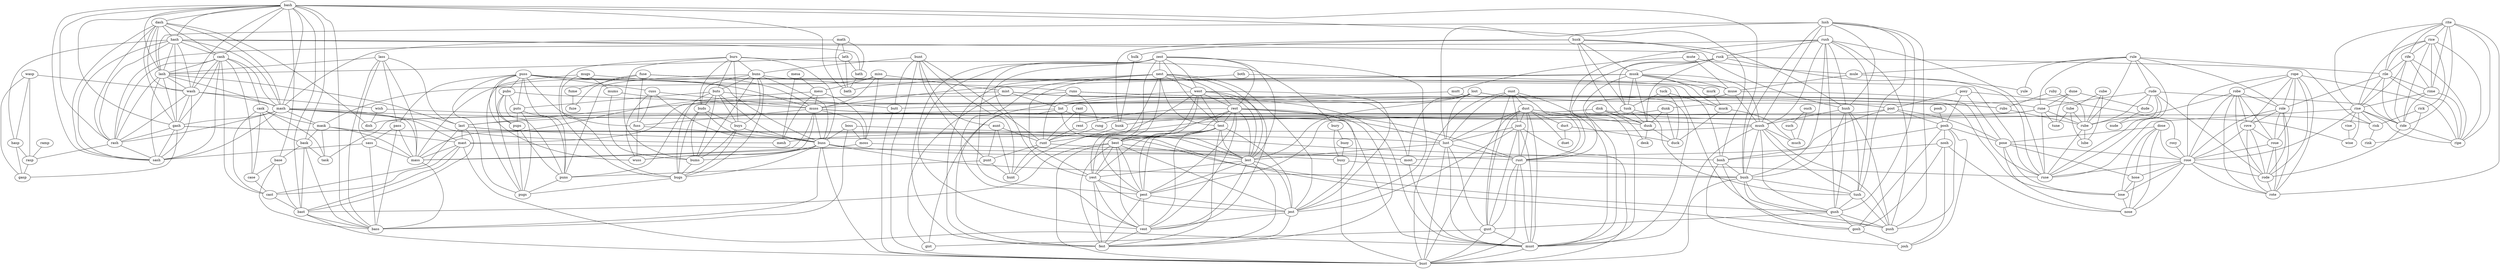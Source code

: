 graph g {
"miss" -- "mass";
"best" -- "lest";
"rite" -- "rice";
"rude" -- "dude";
"rusk" -- "dusk";
"cask" -- "case";
"rest" -- "best";
"rope" -- "roue";
"zest" -- "fest";
"post" -- "pest";
"tube" -- "rube";
"bury" -- "buoy";
"hash" -- "sash";
"cash" -- "rash";
"tusk" -- "dusk";
"puss" -- "pugs";
"oust" -- "just";
"rope" -- "rode";
"rope" -- "robe";
"hash" -- "hush";
"mist" -- "gist";
"puss" -- "buss";
"bash" -- "mash";
"hash" -- "wash";
"must" -- "bust";
"runs" -- "puns";
"roue" -- "rode";
"dunk" -- "dusk";
"rest" -- "vest";
"tuck" -- "muck";
"rune" -- "tune";
"mash" -- "rash";
"rile" -- "rise";
"dust" -- "duet";
"last" -- "bast";
"math" -- "lath";
"rant" -- "rent";
"best" -- "fest";
"zest" -- "nest";
"test" -- "jest";
"dose" -- "lose";
"mugs" -- "bugs";
"rule" -- "rude";
"mash" -- "mast";
"mums" -- "bums";
"hath" -- "bath";
"bunt" -- "runt";
"mush" -- "tush";
"gust" -- "must";
"lush" -- "bush";
"math" -- "bath";
"test" -- "pest";
"lost" -- "list";
"bunt" -- "butt";
"posy" -- "posh";
"puss" -- "puns";
"best" -- "vest";
"rile" -- "role";
"math" -- "mash";
"lass" -- "lash";
"mask" -- "task";
"pest" -- "vest";
"lash" -- "last";
"bash" -- "gash";
"burs" -- "buds";
"bunt" -- "hunt";
"bask" -- "bass";
"runs" -- "rung";
"oust" -- "must";
"pose" -- "lose";
"rube" -- "lube";
"rite" -- "ripe";
"rife" -- "rile";
"oust" -- "rust";
"sass" -- "bass";
"nosh" -- "nose";
"pose" -- "hose";
"best" -- "bast";
"buns" -- "buds";
"duct" -- "duet";
"rest" -- "lest";
"buts" -- "bums";
"lust" -- "bust";
"rude" -- "rode";
"mask" -- "mast";
"robe" -- "role";
"dash" -- "mash";
"list" -- "last";
"zest" -- "test";
"bash" -- "bosh";
"buns" -- "puns";
"puss" -- "puts";
"role" -- "roue";
"rant" -- "runt";
"runt" -- "hunt";
"pubs" -- "puns";
"runs" -- "runt";
"lath" -- "bath";
"just" -- "gust";
"rope" -- "rove";
"ouch" -- "such";
"dust" -- "gust";
"base" -- "bast";
"bush" -- "gush";
"puns" -- "pugs";
"boss" -- "bosh";
"mast" -- "most";
"lush" -- "tush";
"gash" -- "gasp";
"west" -- "test";
"lost" -- "lose";
"cube" -- "lube";
"wasp" -- "hasp";
"cash" -- "wash";
"cube" -- "tube";
"role" -- "rose";
"husk" -- "hulk";
"test" -- "yest";
"rush" -- "push";
"cask" -- "cast";
"lush" -- "mush";
"mesa" -- "mess";
"best" -- "yest";
"nest" -- "best";
"west" -- "vest";
"yest" -- "fest";
"rush" -- "hush";
"wash" -- "sash";
"bash" -- "bast";
"wash" -- "wish";
"bask" -- "task";
"ruby" -- "rubs";
"rite" -- "rime";
"muss" -- "mass";
"yest" -- "pest";
"list" -- "lust";
"rice" -- "rife";
"fuse" -- "fuze";
"boss" -- "bass";
"gash" -- "gosh";
"mast" -- "mass";
"pubs" -- "pups";
"buss" -- "bush";
"tube" -- "lube";
"ride" -- "rode";
"miss" -- "mess";
"mask" -- "bask";
"hush" -- "gush";
"posy" -- "rosy";
"robe" -- "rove";
"rove" -- "rode";
"bunt" -- "punt";
"cuss" -- "buss";
"rust" -- "gust";
"mess" -- "moss";
"rush" -- "gush";
"rove" -- "roue";
"lost" -- "post";
"cuss" -- "wuss";
"rife" -- "rise";
"muss" -- "must";
"mist" -- "mast";
"buys" -- "buss";
"mast" -- "must";
"zest" -- "yest";
"burs" -- "buys";
"rule" -- "rube";
"rime" -- "rise";
"buys" -- "bums";
"puts" -- "puns";
"dude" -- "nude";
"just" -- "bust";
"bast" -- "bust";
"gush" -- "gust";
"base" -- "bass";
"fuse" -- "ruse";
"bash" -- "rash";
"best" -- "pest";
"mash" -- "gash";
"rose" -- "lose";
"vest" -- "fest";
"ouch" -- "much";
"post" -- "pose";
"pass" -- "sass";
"lust" -- "gust";
"buns" -- "bugs";
"pest" -- "fest";
"tush" -- "gush";
"rude" -- "ruse";
"nest" -- "lest";
"wish" -- "dish";
"wasp" -- "wash";
"buds" -- "buss";
"lass" -- "mass";
"zest" -- "rest";
"dunk" -- "hunk";
"lust" -- "must";
"last" -- "cast";
"cash" -- "cast";
"mush" -- "push";
"rush" -- "ruse";
"robe" -- "rose";
"husk" -- "hush";
"hash" -- "gash";
"burs" -- "buss";
"musk" -- "tusk";
"rash" -- "rasp";
"rush" -- "bush";
"role" -- "rode";
"robe" -- "rote";
"hush" -- "bush";
"lost" -- "most";
"posh" -- "gosh";
"rove" -- "rote";
"zest" -- "pest";
"miss" -- "moss";
"ruby" -- "rube";
"rubs" -- "rube";
"rice" -- "rise";
"cash" -- "gash";
"cube" -- "rube";
"hunk" -- "hunt";
"rest" -- "pest";
"posy" -- "pose";
"lush" -- "rush";
"rude" -- "nude";
"dusk" -- "duck";
"rest" -- "jest";
"runs" -- "rubs";
"wasp" -- "gasp";
"nest" -- "fest";
"muss" -- "mush";
"dust" -- "lust";
"lest" -- "pest";
"rust" -- "bust";
"bunt" -- "bust";
"lest" -- "vest";
"burs" -- "buts";
"pubs" -- "puts";
"muse" -- "must";
"rile" -- "ride";
"rise" -- "wise";
"puss" -- "fuss";
"cash" -- "mash";
"zest" -- "jest";
"last" -- "mast";
"rope" -- "role";
"most" -- "must";
"rush" -- "rusk";
"bash" -- "dash";
"tube" -- "tune";
"sass" -- "sash";
"nest" -- "pest";
"gush" -- "push";
"buds" -- "bugs";
"rusk" -- "ruse";
"post" -- "most";
"bunt" -- "aunt";
"rush" -- "tush";
"buns" -- "buts";
"rise" -- "vise";
"rite" -- "rile";
"dust" -- "just";
"rite" -- "rife";
"boss" -- "moss";
"busy" -- "bush";
"mash" -- "sash";
"test" -- "lest";
"puss" -- "pubs";
"mugs" -- "muss";
"buts" -- "buds";
"mess" -- "mesh";
"mess" -- "muss";
"husk" -- "musk";
"bosh" -- "bush";
"hulk" -- "hunk";
"bash" -- "sash";
"bast" -- "bass";
"zest" -- "west";
"lass" -- "pass";
"bash" -- "bush";
"test" -- "fest";
"musk" -- "mask";
"dose" -- "pose";
"rise" -- "ripe";
"rash" -- "sash";
"hash" -- "cash";
"nest" -- "rest";
"moss" -- "mass";
"bugs" -- "pugs";
"musk" -- "muse";
"bunt" -- "buns";
"duct" -- "duck";
"wash" -- "rash";
"mash" -- "mesh";
"cask" -- "bask";
"muck" -- "much";
"rule" -- "role";
"rest" -- "yest";
"dash" -- "lash";
"rise" -- "risk";
"mash" -- "mass";
"bash" -- "base";
"zest" -- "vest";
"rush" -- "rust";
"bash" -- "bass";
"rube" -- "ruse";
"lest" -- "yest";
"hasp" -- "gasp";
"lass" -- "last";
"mush" -- "mesh";
"rusk" -- "musk";
"mute" -- "mutt";
"math" -- "hath";
"rune" -- "runt";
"cash" -- "case";
"test" -- "vest";
"pups" -- "puns";
"cash" -- "sash";
"wasp" -- "rasp";
"vise" -- "wise";
"hash" -- "rash";
"cuss" -- "fuss";
"dust" -- "duct";
"posh" -- "push";
"mush" -- "gush";
"tuck" -- "tusk";
"rude" -- "rube";
"nest" -- "yest";
"cash" -- "lash";
"rose" -- "ruse";
"rude" -- "ride";
"fuse" -- "muse";
"buss" -- "bugs";
"muse" -- "mush";
"lath" -- "lash";
"husk" -- "dusk";
"rune" -- "rung";
"rime" -- "ripe";
"bush" -- "bust";
"oust" -- "lust";
"puss" -- "pups";
"rice" -- "ripe";
"buss" -- "bust";
"miss" -- "muss";
"bash" -- "bath";
"rope" -- "ripe";
"muse" -- "ruse";
"mash" -- "mask";
"roue" -- "rote";
"dash" -- "sash";
"dust" -- "rust";
"musk" -- "murk";
"rode" -- "rote";
"lash" -- "rash";
"hush" -- "mush";
"dash" -- "wash";
"pose" -- "rose";
"just" -- "must";
"lath" -- "hath";
"musk" -- "muss";
"buys" -- "bugs";
"post" -- "posh";
"mush" -- "much";
"muss" -- "moss";
"sass" -- "mass";
"mass" -- "bass";
"bash" -- "lash";
"miss" -- "mist";
"lass" -- "bass";
"dune" -- "dunk";
"lass" -- "sass";
"musk" -- "muck";
"mesa" -- "mesh";
"rule" -- "mule";
"dune" -- "rune";
"lust" -- "lest";
"west" -- "best";
"lash" -- "mash";
"bush" -- "tush";
"musk" -- "must";
"best" -- "bust";
"rent" -- "runt";
"rove" -- "rose";
"posy" -- "post";
"just" -- "rust";
"oust" -- "dust";
"mast" -- "cast";
"bask" -- "bast";
"buts" -- "buss";
"posh" -- "pose";
"dune" -- "dude";
"cash" -- "cask";
"rime" -- "ride";
"rice" -- "rick";
"hasp" -- "rasp";
"rude" -- "rune";
"both" -- "bath";
"mule" -- "muse";
"nosh" -- "josh";
"buss" -- "bums";
"rule" -- "yule";
"robe" -- "roue";
"aunt" -- "hunt";
"fuse" -- "fume";
"dose" -- "nose";
"runt" -- "punt";
"cuss" -- "muss";
"fuse" -- "fuss";
"rice" -- "rime";
"fuss" -- "wuss";
"dash" -- "hash";
"husk" -- "rusk";
"dose" -- "rose";
"buns" -- "bums";
"disk" -- "dusk";
"hash" -- "hasp";
"buts" -- "butt";
"bosh" -- "gosh";
"muse" -- "muss";
"hash" -- "mash";
"tuck" -- "duck";
"bash" -- "wash";
"rule" -- "ruse";
"puss" -- "wuss";
"dose" -- "hose";
"last" -- "lest";
"puss" -- "muss";
"mutt" -- "must";
"mute" -- "mule";
"mute" -- "muse";
"lest" -- "jest";
"wish" -- "wise";
"runt" -- "rust";
"rung" -- "runt";
"disk" -- "dish";
"mask" -- "mass";
"wash" -- "gash";
"oust" -- "gust";
"nest" -- "west";
"rope" -- "rose";
"rite" -- "ride";
"rose" -- "rote";
"mums" -- "muss";
"boss" -- "buss";
"puss" -- "pass";
"gash" -- "gush";
"puts" -- "pugs";
"posh" -- "bosh";
"mugs" -- "pugs";
"rose" -- "hose";
"moss" -- "most";
"bums" -- "bugs";
"roue" -- "rose";
"jest" -- "fest";
"buoy" -- "busy";
"mist" -- "must";
"burs" -- "bugs";
"test" -- "best";
"lust" -- "rust";
"rile" -- "ripe";
"muss" -- "buss";
"rick" -- "risk";
"murk" -- "muck";
"cask" -- "mask";
"oust" -- "bust";
"rest" -- "rust";
"nosh" -- "gosh";
"muss" -- "wuss";
"disk" -- "desk";
"rest" -- "rent";
"yest" -- "jest";
"zest" -- "lest";
"gosh" -- "josh";
"puts" -- "pups";
"nest" -- "jest";
"lost" -- "lust";
"jest" -- "vest";
"butt" -- "bust";
"pooh" -- "posh";
"gust" -- "gist";
"bosh" -- "josh";
"rusk" -- "rust";
"cask" -- "task";
"rise" -- "ruse";
"buds" -- "buys";
"lash" -- "gash";
"rise" -- "rose";
"pose" -- "nose";
"bush" -- "push";
"dusk" -- "desk";
"puss" -- "cuss";
"posh" -- "josh";
"best" -- "jest";
"risk" -- "rink";
"muck" -- "duck";
"disk" -- "risk";
"rune" -- "rube";
"list" -- "gist";
"hose" -- "nose";
"pubs" -- "rubs";
"mast" -- "bast";
"gash" -- "sash";
"musk" -- "dusk";
"aunt" -- "runt";
"last" -- "lust";
"burs" -- "bury";
"buts" -- "bugs";
"lash" -- "wash";
"lost" -- "lest";
"dust" -- "must";
"tusk" -- "tush";
"nest" -- "test";
"role" -- "rote";
"rasp" -- "gasp";
"dunk" -- "duck";
"mugs" -- "mums";
"burs" -- "bums";
"gush" -- "gosh";
"mist" -- "most";
"rush" -- "rash";
"mist" -- "list";
"hush" -- "tush";
"nest" -- "vest";
"buns" -- "runs";
"lush" -- "lust";
"dash" -- "gash";
"busy" -- "bust";
"rice" -- "rile";
"buds" -- "bums";
"lost" -- "last";
"west" -- "rest";
"lush" -- "lash";
"mess" -- "mass";
"pest" -- "jest";
"tush" -- "push";
"buns" -- "buys";
"just" -- "lust";
"pups" -- "pugs";
"rice" -- "ride";
"rest" -- "fest";
"rule" -- "rune";
"bask" -- "base";
"zest" -- "best";
"base" -- "case";
"mule" -- "yule";
"musk" -- "mush";
"posh" -- "nosh";
"rosy" -- "rose";
"buss" -- "wuss";
"fuss" -- "buss";
"bash" -- "cash";
"west" -- "lest";
"both" -- "bosh";
"cast" -- "bast";
"nosh" -- "bosh";
"role" -- "rove";
"lash" -- "sash";
"case" -- "cast";
"punt" -- "hunt";
"rite" -- "rote";
"west" -- "yest";
"hose" -- "lose";
"pass" -- "bass";
"mutt" -- "butt";
"hush" -- "push";
"buns" -- "buss";
"burs" -- "buns";
"wash" -- "mash";
"bash" -- "hash";
"fume" -- "fuze";
"runs" -- "rune";
"rife" -- "rime";
"rife" -- "ripe";
"ramp" -- "rasp";
"rusk" -- "risk";
"rile" -- "rime";
"rick" -- "rink";
"west" -- "jest";
"buss" -- "busy";
"rope" -- "rote";
"just" -- "jest";
"buts" -- "buys";
"lush" -- "push";
"rusk" -- "tusk";
"mash" -- "mush";
"rest" -- "test";
"rush" -- "mush";
"ride" -- "ripe";
"robe" -- "rube";
"bash" -- "bask";
"rule" -- "rile";
"bury" -- "busy";
"mush" -- "must";
"buss" -- "bass";
"hash" -- "hath";
"aunt" -- "punt";
"gash" -- "rash";
"puss" -- "push";
"rite" -- "rise";
"lush" -- "hush";
"lose" -- "nose";
"lest" -- "fest";
"dash" -- "cash";
"punt" -- "puns";
"list" -- "lest";
"hash" -- "lash";
"rose" -- "rode";
"husk" -- "hunk";
"rust" -- "ruse";
"mush" -- "bush";
"rune" -- "ruse";
"dust" -- "bust";
"robe" -- "rode";
"rise" -- "ride";
"tusk" -- "task";
"pass" -- "mass";
"west" -- "pest";
"husk" -- "tusk";
"muss" -- "fuss";
"pubs" -- "pugs";
"dust" -- "dusk";
"rose" -- "nose";
"such" -- "much";
"buts" -- "puts";
"lush" -- "gush";
"rife" -- "ride";
"dash" -- "rash";
"dash" -- "dish";
"gust" -- "bust";
"yest" -- "vest";
"rust" -- "must";
"dune" -- "tune";
"west" -- "fest";
}
